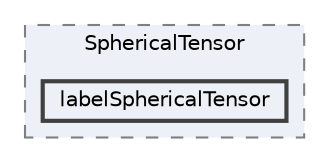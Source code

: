 digraph "src/OpenFOAM/primitives/SphericalTensor/labelSphericalTensor"
{
 // LATEX_PDF_SIZE
  bgcolor="transparent";
  edge [fontname=Helvetica,fontsize=10,labelfontname=Helvetica,labelfontsize=10];
  node [fontname=Helvetica,fontsize=10,shape=box,height=0.2,width=0.4];
  compound=true
  subgraph clusterdir_b065e1a4bed1b058c87ac57271f42191 {
    graph [ bgcolor="#edf0f7", pencolor="grey50", label="SphericalTensor", fontname=Helvetica,fontsize=10 style="filled,dashed", URL="dir_b065e1a4bed1b058c87ac57271f42191.html",tooltip=""]
  dir_2d36a66d4f8baf5eafb31f81ebf71238 [label="labelSphericalTensor", fillcolor="#edf0f7", color="grey25", style="filled,bold", URL="dir_2d36a66d4f8baf5eafb31f81ebf71238.html",tooltip=""];
  }
}
